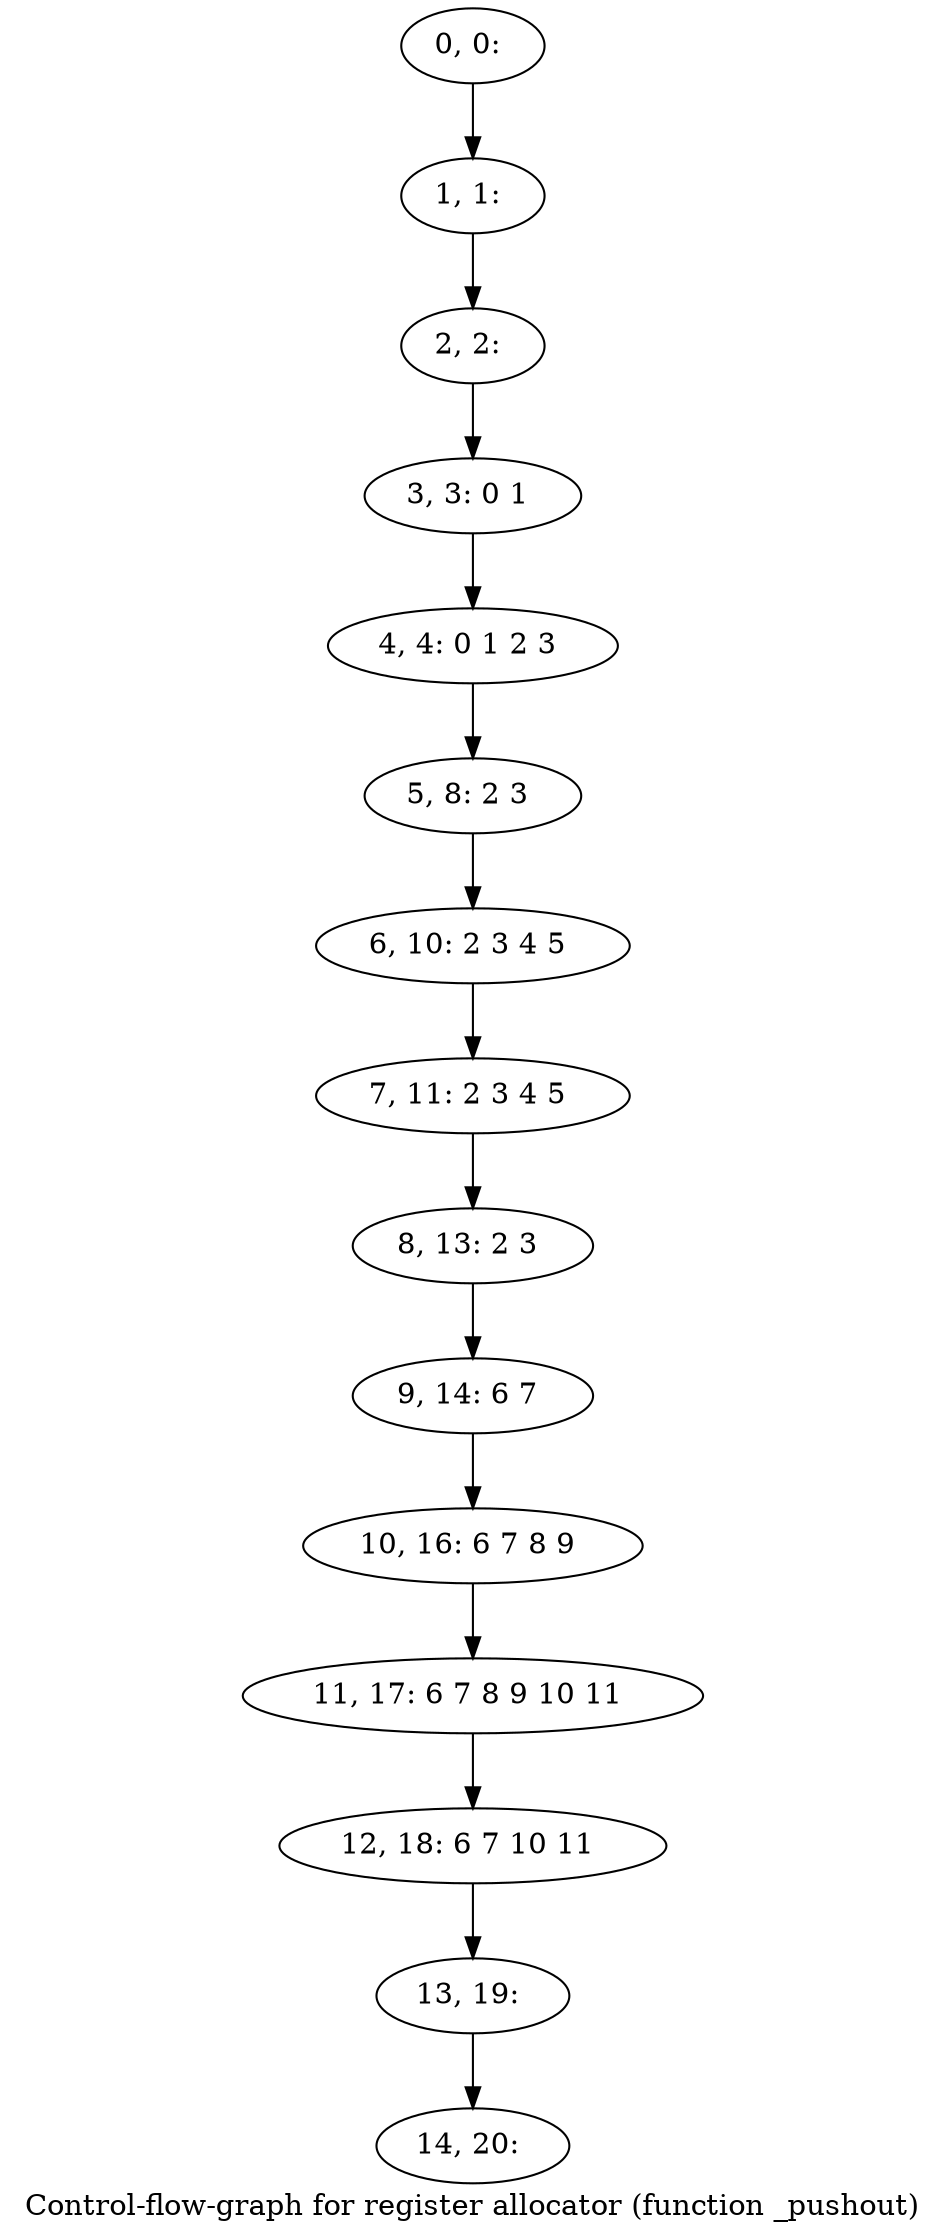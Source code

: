 digraph G {
graph [label="Control-flow-graph for register allocator (function _pushout)"]
0[label="0, 0: "];
1[label="1, 1: "];
2[label="2, 2: "];
3[label="3, 3: 0 1 "];
4[label="4, 4: 0 1 2 3 "];
5[label="5, 8: 2 3 "];
6[label="6, 10: 2 3 4 5 "];
7[label="7, 11: 2 3 4 5 "];
8[label="8, 13: 2 3 "];
9[label="9, 14: 6 7 "];
10[label="10, 16: 6 7 8 9 "];
11[label="11, 17: 6 7 8 9 10 11 "];
12[label="12, 18: 6 7 10 11 "];
13[label="13, 19: "];
14[label="14, 20: "];
0->1 ;
1->2 ;
2->3 ;
3->4 ;
4->5 ;
5->6 ;
6->7 ;
7->8 ;
8->9 ;
9->10 ;
10->11 ;
11->12 ;
12->13 ;
13->14 ;
}
